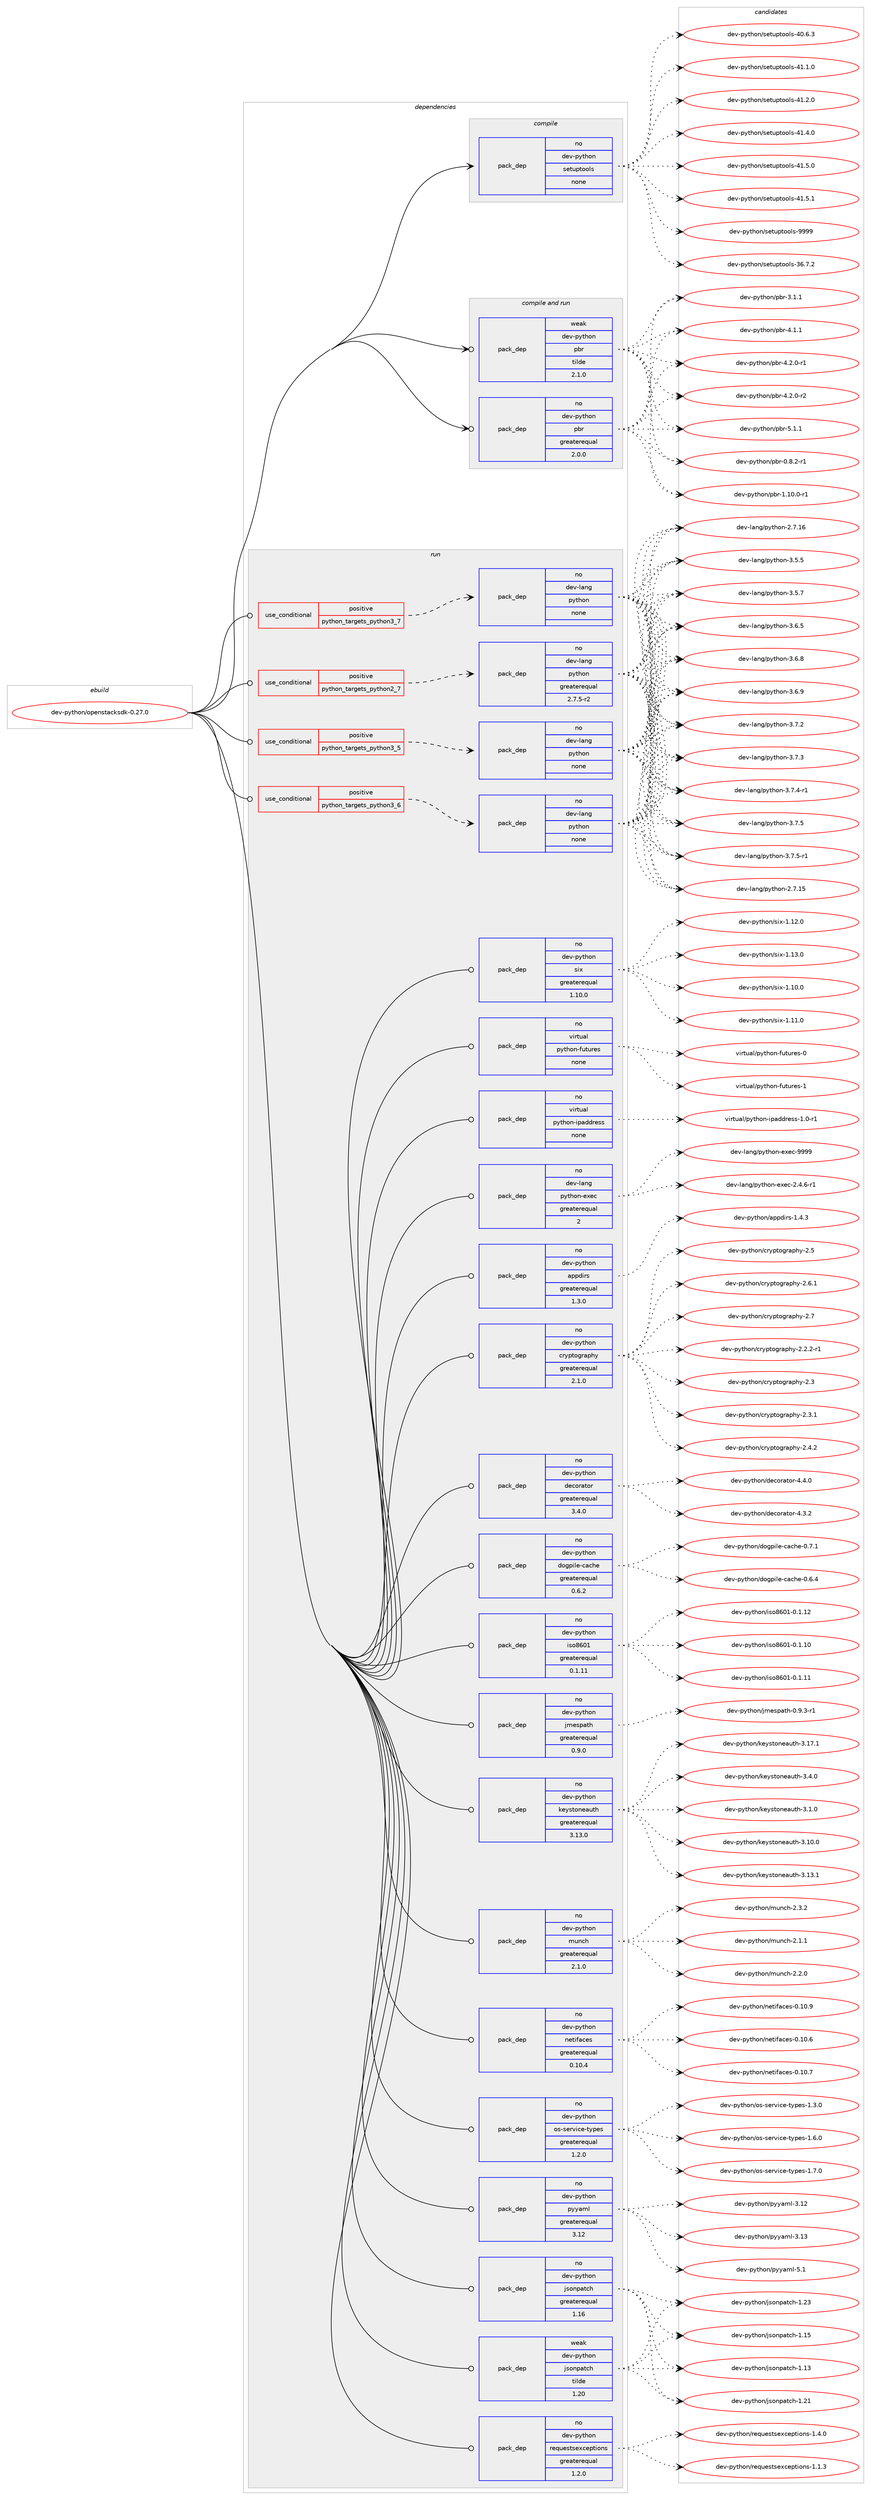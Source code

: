 digraph prolog {

# *************
# Graph options
# *************

newrank=true;
concentrate=true;
compound=true;
graph [rankdir=LR,fontname=Helvetica,fontsize=10,ranksep=1.5];#, ranksep=2.5, nodesep=0.2];
edge  [arrowhead=vee];
node  [fontname=Helvetica,fontsize=10];

# **********
# The ebuild
# **********

subgraph cluster_leftcol {
color=gray;
rank=same;
label=<<i>ebuild</i>>;
id [label="dev-python/openstacksdk-0.27.0", color=red, width=4, href="../dev-python/openstacksdk-0.27.0.svg"];
}

# ****************
# The dependencies
# ****************

subgraph cluster_midcol {
color=gray;
label=<<i>dependencies</i>>;
subgraph cluster_compile {
fillcolor="#eeeeee";
style=filled;
label=<<i>compile</i>>;
subgraph pack462633 {
dependency618039 [label=<<TABLE BORDER="0" CELLBORDER="1" CELLSPACING="0" CELLPADDING="4" WIDTH="220"><TR><TD ROWSPAN="6" CELLPADDING="30">pack_dep</TD></TR><TR><TD WIDTH="110">no</TD></TR><TR><TD>dev-python</TD></TR><TR><TD>setuptools</TD></TR><TR><TD>none</TD></TR><TR><TD></TD></TR></TABLE>>, shape=none, color=blue];
}
id:e -> dependency618039:w [weight=20,style="solid",arrowhead="vee"];
}
subgraph cluster_compileandrun {
fillcolor="#eeeeee";
style=filled;
label=<<i>compile and run</i>>;
subgraph pack462634 {
dependency618040 [label=<<TABLE BORDER="0" CELLBORDER="1" CELLSPACING="0" CELLPADDING="4" WIDTH="220"><TR><TD ROWSPAN="6" CELLPADDING="30">pack_dep</TD></TR><TR><TD WIDTH="110">no</TD></TR><TR><TD>dev-python</TD></TR><TR><TD>pbr</TD></TR><TR><TD>greaterequal</TD></TR><TR><TD>2.0.0</TD></TR></TABLE>>, shape=none, color=blue];
}
id:e -> dependency618040:w [weight=20,style="solid",arrowhead="odotvee"];
subgraph pack462635 {
dependency618041 [label=<<TABLE BORDER="0" CELLBORDER="1" CELLSPACING="0" CELLPADDING="4" WIDTH="220"><TR><TD ROWSPAN="6" CELLPADDING="30">pack_dep</TD></TR><TR><TD WIDTH="110">weak</TD></TR><TR><TD>dev-python</TD></TR><TR><TD>pbr</TD></TR><TR><TD>tilde</TD></TR><TR><TD>2.1.0</TD></TR></TABLE>>, shape=none, color=blue];
}
id:e -> dependency618041:w [weight=20,style="solid",arrowhead="odotvee"];
}
subgraph cluster_run {
fillcolor="#eeeeee";
style=filled;
label=<<i>run</i>>;
subgraph cond143598 {
dependency618042 [label=<<TABLE BORDER="0" CELLBORDER="1" CELLSPACING="0" CELLPADDING="4"><TR><TD ROWSPAN="3" CELLPADDING="10">use_conditional</TD></TR><TR><TD>positive</TD></TR><TR><TD>python_targets_python2_7</TD></TR></TABLE>>, shape=none, color=red];
subgraph pack462636 {
dependency618043 [label=<<TABLE BORDER="0" CELLBORDER="1" CELLSPACING="0" CELLPADDING="4" WIDTH="220"><TR><TD ROWSPAN="6" CELLPADDING="30">pack_dep</TD></TR><TR><TD WIDTH="110">no</TD></TR><TR><TD>dev-lang</TD></TR><TR><TD>python</TD></TR><TR><TD>greaterequal</TD></TR><TR><TD>2.7.5-r2</TD></TR></TABLE>>, shape=none, color=blue];
}
dependency618042:e -> dependency618043:w [weight=20,style="dashed",arrowhead="vee"];
}
id:e -> dependency618042:w [weight=20,style="solid",arrowhead="odot"];
subgraph cond143599 {
dependency618044 [label=<<TABLE BORDER="0" CELLBORDER="1" CELLSPACING="0" CELLPADDING="4"><TR><TD ROWSPAN="3" CELLPADDING="10">use_conditional</TD></TR><TR><TD>positive</TD></TR><TR><TD>python_targets_python3_5</TD></TR></TABLE>>, shape=none, color=red];
subgraph pack462637 {
dependency618045 [label=<<TABLE BORDER="0" CELLBORDER="1" CELLSPACING="0" CELLPADDING="4" WIDTH="220"><TR><TD ROWSPAN="6" CELLPADDING="30">pack_dep</TD></TR><TR><TD WIDTH="110">no</TD></TR><TR><TD>dev-lang</TD></TR><TR><TD>python</TD></TR><TR><TD>none</TD></TR><TR><TD></TD></TR></TABLE>>, shape=none, color=blue];
}
dependency618044:e -> dependency618045:w [weight=20,style="dashed",arrowhead="vee"];
}
id:e -> dependency618044:w [weight=20,style="solid",arrowhead="odot"];
subgraph cond143600 {
dependency618046 [label=<<TABLE BORDER="0" CELLBORDER="1" CELLSPACING="0" CELLPADDING="4"><TR><TD ROWSPAN="3" CELLPADDING="10">use_conditional</TD></TR><TR><TD>positive</TD></TR><TR><TD>python_targets_python3_6</TD></TR></TABLE>>, shape=none, color=red];
subgraph pack462638 {
dependency618047 [label=<<TABLE BORDER="0" CELLBORDER="1" CELLSPACING="0" CELLPADDING="4" WIDTH="220"><TR><TD ROWSPAN="6" CELLPADDING="30">pack_dep</TD></TR><TR><TD WIDTH="110">no</TD></TR><TR><TD>dev-lang</TD></TR><TR><TD>python</TD></TR><TR><TD>none</TD></TR><TR><TD></TD></TR></TABLE>>, shape=none, color=blue];
}
dependency618046:e -> dependency618047:w [weight=20,style="dashed",arrowhead="vee"];
}
id:e -> dependency618046:w [weight=20,style="solid",arrowhead="odot"];
subgraph cond143601 {
dependency618048 [label=<<TABLE BORDER="0" CELLBORDER="1" CELLSPACING="0" CELLPADDING="4"><TR><TD ROWSPAN="3" CELLPADDING="10">use_conditional</TD></TR><TR><TD>positive</TD></TR><TR><TD>python_targets_python3_7</TD></TR></TABLE>>, shape=none, color=red];
subgraph pack462639 {
dependency618049 [label=<<TABLE BORDER="0" CELLBORDER="1" CELLSPACING="0" CELLPADDING="4" WIDTH="220"><TR><TD ROWSPAN="6" CELLPADDING="30">pack_dep</TD></TR><TR><TD WIDTH="110">no</TD></TR><TR><TD>dev-lang</TD></TR><TR><TD>python</TD></TR><TR><TD>none</TD></TR><TR><TD></TD></TR></TABLE>>, shape=none, color=blue];
}
dependency618048:e -> dependency618049:w [weight=20,style="dashed",arrowhead="vee"];
}
id:e -> dependency618048:w [weight=20,style="solid",arrowhead="odot"];
subgraph pack462640 {
dependency618050 [label=<<TABLE BORDER="0" CELLBORDER="1" CELLSPACING="0" CELLPADDING="4" WIDTH="220"><TR><TD ROWSPAN="6" CELLPADDING="30">pack_dep</TD></TR><TR><TD WIDTH="110">no</TD></TR><TR><TD>dev-lang</TD></TR><TR><TD>python-exec</TD></TR><TR><TD>greaterequal</TD></TR><TR><TD>2</TD></TR></TABLE>>, shape=none, color=blue];
}
id:e -> dependency618050:w [weight=20,style="solid",arrowhead="odot"];
subgraph pack462641 {
dependency618051 [label=<<TABLE BORDER="0" CELLBORDER="1" CELLSPACING="0" CELLPADDING="4" WIDTH="220"><TR><TD ROWSPAN="6" CELLPADDING="30">pack_dep</TD></TR><TR><TD WIDTH="110">no</TD></TR><TR><TD>dev-python</TD></TR><TR><TD>appdirs</TD></TR><TR><TD>greaterequal</TD></TR><TR><TD>1.3.0</TD></TR></TABLE>>, shape=none, color=blue];
}
id:e -> dependency618051:w [weight=20,style="solid",arrowhead="odot"];
subgraph pack462642 {
dependency618052 [label=<<TABLE BORDER="0" CELLBORDER="1" CELLSPACING="0" CELLPADDING="4" WIDTH="220"><TR><TD ROWSPAN="6" CELLPADDING="30">pack_dep</TD></TR><TR><TD WIDTH="110">no</TD></TR><TR><TD>dev-python</TD></TR><TR><TD>cryptography</TD></TR><TR><TD>greaterequal</TD></TR><TR><TD>2.1.0</TD></TR></TABLE>>, shape=none, color=blue];
}
id:e -> dependency618052:w [weight=20,style="solid",arrowhead="odot"];
subgraph pack462643 {
dependency618053 [label=<<TABLE BORDER="0" CELLBORDER="1" CELLSPACING="0" CELLPADDING="4" WIDTH="220"><TR><TD ROWSPAN="6" CELLPADDING="30">pack_dep</TD></TR><TR><TD WIDTH="110">no</TD></TR><TR><TD>dev-python</TD></TR><TR><TD>decorator</TD></TR><TR><TD>greaterequal</TD></TR><TR><TD>3.4.0</TD></TR></TABLE>>, shape=none, color=blue];
}
id:e -> dependency618053:w [weight=20,style="solid",arrowhead="odot"];
subgraph pack462644 {
dependency618054 [label=<<TABLE BORDER="0" CELLBORDER="1" CELLSPACING="0" CELLPADDING="4" WIDTH="220"><TR><TD ROWSPAN="6" CELLPADDING="30">pack_dep</TD></TR><TR><TD WIDTH="110">no</TD></TR><TR><TD>dev-python</TD></TR><TR><TD>dogpile-cache</TD></TR><TR><TD>greaterequal</TD></TR><TR><TD>0.6.2</TD></TR></TABLE>>, shape=none, color=blue];
}
id:e -> dependency618054:w [weight=20,style="solid",arrowhead="odot"];
subgraph pack462645 {
dependency618055 [label=<<TABLE BORDER="0" CELLBORDER="1" CELLSPACING="0" CELLPADDING="4" WIDTH="220"><TR><TD ROWSPAN="6" CELLPADDING="30">pack_dep</TD></TR><TR><TD WIDTH="110">no</TD></TR><TR><TD>dev-python</TD></TR><TR><TD>iso8601</TD></TR><TR><TD>greaterequal</TD></TR><TR><TD>0.1.11</TD></TR></TABLE>>, shape=none, color=blue];
}
id:e -> dependency618055:w [weight=20,style="solid",arrowhead="odot"];
subgraph pack462646 {
dependency618056 [label=<<TABLE BORDER="0" CELLBORDER="1" CELLSPACING="0" CELLPADDING="4" WIDTH="220"><TR><TD ROWSPAN="6" CELLPADDING="30">pack_dep</TD></TR><TR><TD WIDTH="110">no</TD></TR><TR><TD>dev-python</TD></TR><TR><TD>jmespath</TD></TR><TR><TD>greaterequal</TD></TR><TR><TD>0.9.0</TD></TR></TABLE>>, shape=none, color=blue];
}
id:e -> dependency618056:w [weight=20,style="solid",arrowhead="odot"];
subgraph pack462647 {
dependency618057 [label=<<TABLE BORDER="0" CELLBORDER="1" CELLSPACING="0" CELLPADDING="4" WIDTH="220"><TR><TD ROWSPAN="6" CELLPADDING="30">pack_dep</TD></TR><TR><TD WIDTH="110">no</TD></TR><TR><TD>dev-python</TD></TR><TR><TD>jsonpatch</TD></TR><TR><TD>greaterequal</TD></TR><TR><TD>1.16</TD></TR></TABLE>>, shape=none, color=blue];
}
id:e -> dependency618057:w [weight=20,style="solid",arrowhead="odot"];
subgraph pack462648 {
dependency618058 [label=<<TABLE BORDER="0" CELLBORDER="1" CELLSPACING="0" CELLPADDING="4" WIDTH="220"><TR><TD ROWSPAN="6" CELLPADDING="30">pack_dep</TD></TR><TR><TD WIDTH="110">no</TD></TR><TR><TD>dev-python</TD></TR><TR><TD>keystoneauth</TD></TR><TR><TD>greaterequal</TD></TR><TR><TD>3.13.0</TD></TR></TABLE>>, shape=none, color=blue];
}
id:e -> dependency618058:w [weight=20,style="solid",arrowhead="odot"];
subgraph pack462649 {
dependency618059 [label=<<TABLE BORDER="0" CELLBORDER="1" CELLSPACING="0" CELLPADDING="4" WIDTH="220"><TR><TD ROWSPAN="6" CELLPADDING="30">pack_dep</TD></TR><TR><TD WIDTH="110">no</TD></TR><TR><TD>dev-python</TD></TR><TR><TD>munch</TD></TR><TR><TD>greaterequal</TD></TR><TR><TD>2.1.0</TD></TR></TABLE>>, shape=none, color=blue];
}
id:e -> dependency618059:w [weight=20,style="solid",arrowhead="odot"];
subgraph pack462650 {
dependency618060 [label=<<TABLE BORDER="0" CELLBORDER="1" CELLSPACING="0" CELLPADDING="4" WIDTH="220"><TR><TD ROWSPAN="6" CELLPADDING="30">pack_dep</TD></TR><TR><TD WIDTH="110">no</TD></TR><TR><TD>dev-python</TD></TR><TR><TD>netifaces</TD></TR><TR><TD>greaterequal</TD></TR><TR><TD>0.10.4</TD></TR></TABLE>>, shape=none, color=blue];
}
id:e -> dependency618060:w [weight=20,style="solid",arrowhead="odot"];
subgraph pack462651 {
dependency618061 [label=<<TABLE BORDER="0" CELLBORDER="1" CELLSPACING="0" CELLPADDING="4" WIDTH="220"><TR><TD ROWSPAN="6" CELLPADDING="30">pack_dep</TD></TR><TR><TD WIDTH="110">no</TD></TR><TR><TD>dev-python</TD></TR><TR><TD>os-service-types</TD></TR><TR><TD>greaterequal</TD></TR><TR><TD>1.2.0</TD></TR></TABLE>>, shape=none, color=blue];
}
id:e -> dependency618061:w [weight=20,style="solid",arrowhead="odot"];
subgraph pack462652 {
dependency618062 [label=<<TABLE BORDER="0" CELLBORDER="1" CELLSPACING="0" CELLPADDING="4" WIDTH="220"><TR><TD ROWSPAN="6" CELLPADDING="30">pack_dep</TD></TR><TR><TD WIDTH="110">no</TD></TR><TR><TD>dev-python</TD></TR><TR><TD>pyyaml</TD></TR><TR><TD>greaterequal</TD></TR><TR><TD>3.12</TD></TR></TABLE>>, shape=none, color=blue];
}
id:e -> dependency618062:w [weight=20,style="solid",arrowhead="odot"];
subgraph pack462653 {
dependency618063 [label=<<TABLE BORDER="0" CELLBORDER="1" CELLSPACING="0" CELLPADDING="4" WIDTH="220"><TR><TD ROWSPAN="6" CELLPADDING="30">pack_dep</TD></TR><TR><TD WIDTH="110">no</TD></TR><TR><TD>dev-python</TD></TR><TR><TD>requestsexceptions</TD></TR><TR><TD>greaterequal</TD></TR><TR><TD>1.2.0</TD></TR></TABLE>>, shape=none, color=blue];
}
id:e -> dependency618063:w [weight=20,style="solid",arrowhead="odot"];
subgraph pack462654 {
dependency618064 [label=<<TABLE BORDER="0" CELLBORDER="1" CELLSPACING="0" CELLPADDING="4" WIDTH="220"><TR><TD ROWSPAN="6" CELLPADDING="30">pack_dep</TD></TR><TR><TD WIDTH="110">no</TD></TR><TR><TD>dev-python</TD></TR><TR><TD>six</TD></TR><TR><TD>greaterequal</TD></TR><TR><TD>1.10.0</TD></TR></TABLE>>, shape=none, color=blue];
}
id:e -> dependency618064:w [weight=20,style="solid",arrowhead="odot"];
subgraph pack462655 {
dependency618065 [label=<<TABLE BORDER="0" CELLBORDER="1" CELLSPACING="0" CELLPADDING="4" WIDTH="220"><TR><TD ROWSPAN="6" CELLPADDING="30">pack_dep</TD></TR><TR><TD WIDTH="110">no</TD></TR><TR><TD>virtual</TD></TR><TR><TD>python-futures</TD></TR><TR><TD>none</TD></TR><TR><TD></TD></TR></TABLE>>, shape=none, color=blue];
}
id:e -> dependency618065:w [weight=20,style="solid",arrowhead="odot"];
subgraph pack462656 {
dependency618066 [label=<<TABLE BORDER="0" CELLBORDER="1" CELLSPACING="0" CELLPADDING="4" WIDTH="220"><TR><TD ROWSPAN="6" CELLPADDING="30">pack_dep</TD></TR><TR><TD WIDTH="110">no</TD></TR><TR><TD>virtual</TD></TR><TR><TD>python-ipaddress</TD></TR><TR><TD>none</TD></TR><TR><TD></TD></TR></TABLE>>, shape=none, color=blue];
}
id:e -> dependency618066:w [weight=20,style="solid",arrowhead="odot"];
subgraph pack462657 {
dependency618067 [label=<<TABLE BORDER="0" CELLBORDER="1" CELLSPACING="0" CELLPADDING="4" WIDTH="220"><TR><TD ROWSPAN="6" CELLPADDING="30">pack_dep</TD></TR><TR><TD WIDTH="110">weak</TD></TR><TR><TD>dev-python</TD></TR><TR><TD>jsonpatch</TD></TR><TR><TD>tilde</TD></TR><TR><TD>1.20</TD></TR></TABLE>>, shape=none, color=blue];
}
id:e -> dependency618067:w [weight=20,style="solid",arrowhead="odot"];
}
}

# **************
# The candidates
# **************

subgraph cluster_choices {
rank=same;
color=gray;
label=<<i>candidates</i>>;

subgraph choice462633 {
color=black;
nodesep=1;
choice100101118451121211161041111104711510111611711211611111110811545515446554650 [label="dev-python/setuptools-36.7.2", color=red, width=4,href="../dev-python/setuptools-36.7.2.svg"];
choice100101118451121211161041111104711510111611711211611111110811545524846544651 [label="dev-python/setuptools-40.6.3", color=red, width=4,href="../dev-python/setuptools-40.6.3.svg"];
choice100101118451121211161041111104711510111611711211611111110811545524946494648 [label="dev-python/setuptools-41.1.0", color=red, width=4,href="../dev-python/setuptools-41.1.0.svg"];
choice100101118451121211161041111104711510111611711211611111110811545524946504648 [label="dev-python/setuptools-41.2.0", color=red, width=4,href="../dev-python/setuptools-41.2.0.svg"];
choice100101118451121211161041111104711510111611711211611111110811545524946524648 [label="dev-python/setuptools-41.4.0", color=red, width=4,href="../dev-python/setuptools-41.4.0.svg"];
choice100101118451121211161041111104711510111611711211611111110811545524946534648 [label="dev-python/setuptools-41.5.0", color=red, width=4,href="../dev-python/setuptools-41.5.0.svg"];
choice100101118451121211161041111104711510111611711211611111110811545524946534649 [label="dev-python/setuptools-41.5.1", color=red, width=4,href="../dev-python/setuptools-41.5.1.svg"];
choice10010111845112121116104111110471151011161171121161111111081154557575757 [label="dev-python/setuptools-9999", color=red, width=4,href="../dev-python/setuptools-9999.svg"];
dependency618039:e -> choice100101118451121211161041111104711510111611711211611111110811545515446554650:w [style=dotted,weight="100"];
dependency618039:e -> choice100101118451121211161041111104711510111611711211611111110811545524846544651:w [style=dotted,weight="100"];
dependency618039:e -> choice100101118451121211161041111104711510111611711211611111110811545524946494648:w [style=dotted,weight="100"];
dependency618039:e -> choice100101118451121211161041111104711510111611711211611111110811545524946504648:w [style=dotted,weight="100"];
dependency618039:e -> choice100101118451121211161041111104711510111611711211611111110811545524946524648:w [style=dotted,weight="100"];
dependency618039:e -> choice100101118451121211161041111104711510111611711211611111110811545524946534648:w [style=dotted,weight="100"];
dependency618039:e -> choice100101118451121211161041111104711510111611711211611111110811545524946534649:w [style=dotted,weight="100"];
dependency618039:e -> choice10010111845112121116104111110471151011161171121161111111081154557575757:w [style=dotted,weight="100"];
}
subgraph choice462634 {
color=black;
nodesep=1;
choice1001011184511212111610411111047112981144548465646504511449 [label="dev-python/pbr-0.8.2-r1", color=red, width=4,href="../dev-python/pbr-0.8.2-r1.svg"];
choice100101118451121211161041111104711298114454946494846484511449 [label="dev-python/pbr-1.10.0-r1", color=red, width=4,href="../dev-python/pbr-1.10.0-r1.svg"];
choice100101118451121211161041111104711298114455146494649 [label="dev-python/pbr-3.1.1", color=red, width=4,href="../dev-python/pbr-3.1.1.svg"];
choice100101118451121211161041111104711298114455246494649 [label="dev-python/pbr-4.1.1", color=red, width=4,href="../dev-python/pbr-4.1.1.svg"];
choice1001011184511212111610411111047112981144552465046484511449 [label="dev-python/pbr-4.2.0-r1", color=red, width=4,href="../dev-python/pbr-4.2.0-r1.svg"];
choice1001011184511212111610411111047112981144552465046484511450 [label="dev-python/pbr-4.2.0-r2", color=red, width=4,href="../dev-python/pbr-4.2.0-r2.svg"];
choice100101118451121211161041111104711298114455346494649 [label="dev-python/pbr-5.1.1", color=red, width=4,href="../dev-python/pbr-5.1.1.svg"];
dependency618040:e -> choice1001011184511212111610411111047112981144548465646504511449:w [style=dotted,weight="100"];
dependency618040:e -> choice100101118451121211161041111104711298114454946494846484511449:w [style=dotted,weight="100"];
dependency618040:e -> choice100101118451121211161041111104711298114455146494649:w [style=dotted,weight="100"];
dependency618040:e -> choice100101118451121211161041111104711298114455246494649:w [style=dotted,weight="100"];
dependency618040:e -> choice1001011184511212111610411111047112981144552465046484511449:w [style=dotted,weight="100"];
dependency618040:e -> choice1001011184511212111610411111047112981144552465046484511450:w [style=dotted,weight="100"];
dependency618040:e -> choice100101118451121211161041111104711298114455346494649:w [style=dotted,weight="100"];
}
subgraph choice462635 {
color=black;
nodesep=1;
choice1001011184511212111610411111047112981144548465646504511449 [label="dev-python/pbr-0.8.2-r1", color=red, width=4,href="../dev-python/pbr-0.8.2-r1.svg"];
choice100101118451121211161041111104711298114454946494846484511449 [label="dev-python/pbr-1.10.0-r1", color=red, width=4,href="../dev-python/pbr-1.10.0-r1.svg"];
choice100101118451121211161041111104711298114455146494649 [label="dev-python/pbr-3.1.1", color=red, width=4,href="../dev-python/pbr-3.1.1.svg"];
choice100101118451121211161041111104711298114455246494649 [label="dev-python/pbr-4.1.1", color=red, width=4,href="../dev-python/pbr-4.1.1.svg"];
choice1001011184511212111610411111047112981144552465046484511449 [label="dev-python/pbr-4.2.0-r1", color=red, width=4,href="../dev-python/pbr-4.2.0-r1.svg"];
choice1001011184511212111610411111047112981144552465046484511450 [label="dev-python/pbr-4.2.0-r2", color=red, width=4,href="../dev-python/pbr-4.2.0-r2.svg"];
choice100101118451121211161041111104711298114455346494649 [label="dev-python/pbr-5.1.1", color=red, width=4,href="../dev-python/pbr-5.1.1.svg"];
dependency618041:e -> choice1001011184511212111610411111047112981144548465646504511449:w [style=dotted,weight="100"];
dependency618041:e -> choice100101118451121211161041111104711298114454946494846484511449:w [style=dotted,weight="100"];
dependency618041:e -> choice100101118451121211161041111104711298114455146494649:w [style=dotted,weight="100"];
dependency618041:e -> choice100101118451121211161041111104711298114455246494649:w [style=dotted,weight="100"];
dependency618041:e -> choice1001011184511212111610411111047112981144552465046484511449:w [style=dotted,weight="100"];
dependency618041:e -> choice1001011184511212111610411111047112981144552465046484511450:w [style=dotted,weight="100"];
dependency618041:e -> choice100101118451121211161041111104711298114455346494649:w [style=dotted,weight="100"];
}
subgraph choice462636 {
color=black;
nodesep=1;
choice10010111845108971101034711212111610411111045504655464953 [label="dev-lang/python-2.7.15", color=red, width=4,href="../dev-lang/python-2.7.15.svg"];
choice10010111845108971101034711212111610411111045504655464954 [label="dev-lang/python-2.7.16", color=red, width=4,href="../dev-lang/python-2.7.16.svg"];
choice100101118451089711010347112121116104111110455146534653 [label="dev-lang/python-3.5.5", color=red, width=4,href="../dev-lang/python-3.5.5.svg"];
choice100101118451089711010347112121116104111110455146534655 [label="dev-lang/python-3.5.7", color=red, width=4,href="../dev-lang/python-3.5.7.svg"];
choice100101118451089711010347112121116104111110455146544653 [label="dev-lang/python-3.6.5", color=red, width=4,href="../dev-lang/python-3.6.5.svg"];
choice100101118451089711010347112121116104111110455146544656 [label="dev-lang/python-3.6.8", color=red, width=4,href="../dev-lang/python-3.6.8.svg"];
choice100101118451089711010347112121116104111110455146544657 [label="dev-lang/python-3.6.9", color=red, width=4,href="../dev-lang/python-3.6.9.svg"];
choice100101118451089711010347112121116104111110455146554650 [label="dev-lang/python-3.7.2", color=red, width=4,href="../dev-lang/python-3.7.2.svg"];
choice100101118451089711010347112121116104111110455146554651 [label="dev-lang/python-3.7.3", color=red, width=4,href="../dev-lang/python-3.7.3.svg"];
choice1001011184510897110103471121211161041111104551465546524511449 [label="dev-lang/python-3.7.4-r1", color=red, width=4,href="../dev-lang/python-3.7.4-r1.svg"];
choice100101118451089711010347112121116104111110455146554653 [label="dev-lang/python-3.7.5", color=red, width=4,href="../dev-lang/python-3.7.5.svg"];
choice1001011184510897110103471121211161041111104551465546534511449 [label="dev-lang/python-3.7.5-r1", color=red, width=4,href="../dev-lang/python-3.7.5-r1.svg"];
dependency618043:e -> choice10010111845108971101034711212111610411111045504655464953:w [style=dotted,weight="100"];
dependency618043:e -> choice10010111845108971101034711212111610411111045504655464954:w [style=dotted,weight="100"];
dependency618043:e -> choice100101118451089711010347112121116104111110455146534653:w [style=dotted,weight="100"];
dependency618043:e -> choice100101118451089711010347112121116104111110455146534655:w [style=dotted,weight="100"];
dependency618043:e -> choice100101118451089711010347112121116104111110455146544653:w [style=dotted,weight="100"];
dependency618043:e -> choice100101118451089711010347112121116104111110455146544656:w [style=dotted,weight="100"];
dependency618043:e -> choice100101118451089711010347112121116104111110455146544657:w [style=dotted,weight="100"];
dependency618043:e -> choice100101118451089711010347112121116104111110455146554650:w [style=dotted,weight="100"];
dependency618043:e -> choice100101118451089711010347112121116104111110455146554651:w [style=dotted,weight="100"];
dependency618043:e -> choice1001011184510897110103471121211161041111104551465546524511449:w [style=dotted,weight="100"];
dependency618043:e -> choice100101118451089711010347112121116104111110455146554653:w [style=dotted,weight="100"];
dependency618043:e -> choice1001011184510897110103471121211161041111104551465546534511449:w [style=dotted,weight="100"];
}
subgraph choice462637 {
color=black;
nodesep=1;
choice10010111845108971101034711212111610411111045504655464953 [label="dev-lang/python-2.7.15", color=red, width=4,href="../dev-lang/python-2.7.15.svg"];
choice10010111845108971101034711212111610411111045504655464954 [label="dev-lang/python-2.7.16", color=red, width=4,href="../dev-lang/python-2.7.16.svg"];
choice100101118451089711010347112121116104111110455146534653 [label="dev-lang/python-3.5.5", color=red, width=4,href="../dev-lang/python-3.5.5.svg"];
choice100101118451089711010347112121116104111110455146534655 [label="dev-lang/python-3.5.7", color=red, width=4,href="../dev-lang/python-3.5.7.svg"];
choice100101118451089711010347112121116104111110455146544653 [label="dev-lang/python-3.6.5", color=red, width=4,href="../dev-lang/python-3.6.5.svg"];
choice100101118451089711010347112121116104111110455146544656 [label="dev-lang/python-3.6.8", color=red, width=4,href="../dev-lang/python-3.6.8.svg"];
choice100101118451089711010347112121116104111110455146544657 [label="dev-lang/python-3.6.9", color=red, width=4,href="../dev-lang/python-3.6.9.svg"];
choice100101118451089711010347112121116104111110455146554650 [label="dev-lang/python-3.7.2", color=red, width=4,href="../dev-lang/python-3.7.2.svg"];
choice100101118451089711010347112121116104111110455146554651 [label="dev-lang/python-3.7.3", color=red, width=4,href="../dev-lang/python-3.7.3.svg"];
choice1001011184510897110103471121211161041111104551465546524511449 [label="dev-lang/python-3.7.4-r1", color=red, width=4,href="../dev-lang/python-3.7.4-r1.svg"];
choice100101118451089711010347112121116104111110455146554653 [label="dev-lang/python-3.7.5", color=red, width=4,href="../dev-lang/python-3.7.5.svg"];
choice1001011184510897110103471121211161041111104551465546534511449 [label="dev-lang/python-3.7.5-r1", color=red, width=4,href="../dev-lang/python-3.7.5-r1.svg"];
dependency618045:e -> choice10010111845108971101034711212111610411111045504655464953:w [style=dotted,weight="100"];
dependency618045:e -> choice10010111845108971101034711212111610411111045504655464954:w [style=dotted,weight="100"];
dependency618045:e -> choice100101118451089711010347112121116104111110455146534653:w [style=dotted,weight="100"];
dependency618045:e -> choice100101118451089711010347112121116104111110455146534655:w [style=dotted,weight="100"];
dependency618045:e -> choice100101118451089711010347112121116104111110455146544653:w [style=dotted,weight="100"];
dependency618045:e -> choice100101118451089711010347112121116104111110455146544656:w [style=dotted,weight="100"];
dependency618045:e -> choice100101118451089711010347112121116104111110455146544657:w [style=dotted,weight="100"];
dependency618045:e -> choice100101118451089711010347112121116104111110455146554650:w [style=dotted,weight="100"];
dependency618045:e -> choice100101118451089711010347112121116104111110455146554651:w [style=dotted,weight="100"];
dependency618045:e -> choice1001011184510897110103471121211161041111104551465546524511449:w [style=dotted,weight="100"];
dependency618045:e -> choice100101118451089711010347112121116104111110455146554653:w [style=dotted,weight="100"];
dependency618045:e -> choice1001011184510897110103471121211161041111104551465546534511449:w [style=dotted,weight="100"];
}
subgraph choice462638 {
color=black;
nodesep=1;
choice10010111845108971101034711212111610411111045504655464953 [label="dev-lang/python-2.7.15", color=red, width=4,href="../dev-lang/python-2.7.15.svg"];
choice10010111845108971101034711212111610411111045504655464954 [label="dev-lang/python-2.7.16", color=red, width=4,href="../dev-lang/python-2.7.16.svg"];
choice100101118451089711010347112121116104111110455146534653 [label="dev-lang/python-3.5.5", color=red, width=4,href="../dev-lang/python-3.5.5.svg"];
choice100101118451089711010347112121116104111110455146534655 [label="dev-lang/python-3.5.7", color=red, width=4,href="../dev-lang/python-3.5.7.svg"];
choice100101118451089711010347112121116104111110455146544653 [label="dev-lang/python-3.6.5", color=red, width=4,href="../dev-lang/python-3.6.5.svg"];
choice100101118451089711010347112121116104111110455146544656 [label="dev-lang/python-3.6.8", color=red, width=4,href="../dev-lang/python-3.6.8.svg"];
choice100101118451089711010347112121116104111110455146544657 [label="dev-lang/python-3.6.9", color=red, width=4,href="../dev-lang/python-3.6.9.svg"];
choice100101118451089711010347112121116104111110455146554650 [label="dev-lang/python-3.7.2", color=red, width=4,href="../dev-lang/python-3.7.2.svg"];
choice100101118451089711010347112121116104111110455146554651 [label="dev-lang/python-3.7.3", color=red, width=4,href="../dev-lang/python-3.7.3.svg"];
choice1001011184510897110103471121211161041111104551465546524511449 [label="dev-lang/python-3.7.4-r1", color=red, width=4,href="../dev-lang/python-3.7.4-r1.svg"];
choice100101118451089711010347112121116104111110455146554653 [label="dev-lang/python-3.7.5", color=red, width=4,href="../dev-lang/python-3.7.5.svg"];
choice1001011184510897110103471121211161041111104551465546534511449 [label="dev-lang/python-3.7.5-r1", color=red, width=4,href="../dev-lang/python-3.7.5-r1.svg"];
dependency618047:e -> choice10010111845108971101034711212111610411111045504655464953:w [style=dotted,weight="100"];
dependency618047:e -> choice10010111845108971101034711212111610411111045504655464954:w [style=dotted,weight="100"];
dependency618047:e -> choice100101118451089711010347112121116104111110455146534653:w [style=dotted,weight="100"];
dependency618047:e -> choice100101118451089711010347112121116104111110455146534655:w [style=dotted,weight="100"];
dependency618047:e -> choice100101118451089711010347112121116104111110455146544653:w [style=dotted,weight="100"];
dependency618047:e -> choice100101118451089711010347112121116104111110455146544656:w [style=dotted,weight="100"];
dependency618047:e -> choice100101118451089711010347112121116104111110455146544657:w [style=dotted,weight="100"];
dependency618047:e -> choice100101118451089711010347112121116104111110455146554650:w [style=dotted,weight="100"];
dependency618047:e -> choice100101118451089711010347112121116104111110455146554651:w [style=dotted,weight="100"];
dependency618047:e -> choice1001011184510897110103471121211161041111104551465546524511449:w [style=dotted,weight="100"];
dependency618047:e -> choice100101118451089711010347112121116104111110455146554653:w [style=dotted,weight="100"];
dependency618047:e -> choice1001011184510897110103471121211161041111104551465546534511449:w [style=dotted,weight="100"];
}
subgraph choice462639 {
color=black;
nodesep=1;
choice10010111845108971101034711212111610411111045504655464953 [label="dev-lang/python-2.7.15", color=red, width=4,href="../dev-lang/python-2.7.15.svg"];
choice10010111845108971101034711212111610411111045504655464954 [label="dev-lang/python-2.7.16", color=red, width=4,href="../dev-lang/python-2.7.16.svg"];
choice100101118451089711010347112121116104111110455146534653 [label="dev-lang/python-3.5.5", color=red, width=4,href="../dev-lang/python-3.5.5.svg"];
choice100101118451089711010347112121116104111110455146534655 [label="dev-lang/python-3.5.7", color=red, width=4,href="../dev-lang/python-3.5.7.svg"];
choice100101118451089711010347112121116104111110455146544653 [label="dev-lang/python-3.6.5", color=red, width=4,href="../dev-lang/python-3.6.5.svg"];
choice100101118451089711010347112121116104111110455146544656 [label="dev-lang/python-3.6.8", color=red, width=4,href="../dev-lang/python-3.6.8.svg"];
choice100101118451089711010347112121116104111110455146544657 [label="dev-lang/python-3.6.9", color=red, width=4,href="../dev-lang/python-3.6.9.svg"];
choice100101118451089711010347112121116104111110455146554650 [label="dev-lang/python-3.7.2", color=red, width=4,href="../dev-lang/python-3.7.2.svg"];
choice100101118451089711010347112121116104111110455146554651 [label="dev-lang/python-3.7.3", color=red, width=4,href="../dev-lang/python-3.7.3.svg"];
choice1001011184510897110103471121211161041111104551465546524511449 [label="dev-lang/python-3.7.4-r1", color=red, width=4,href="../dev-lang/python-3.7.4-r1.svg"];
choice100101118451089711010347112121116104111110455146554653 [label="dev-lang/python-3.7.5", color=red, width=4,href="../dev-lang/python-3.7.5.svg"];
choice1001011184510897110103471121211161041111104551465546534511449 [label="dev-lang/python-3.7.5-r1", color=red, width=4,href="../dev-lang/python-3.7.5-r1.svg"];
dependency618049:e -> choice10010111845108971101034711212111610411111045504655464953:w [style=dotted,weight="100"];
dependency618049:e -> choice10010111845108971101034711212111610411111045504655464954:w [style=dotted,weight="100"];
dependency618049:e -> choice100101118451089711010347112121116104111110455146534653:w [style=dotted,weight="100"];
dependency618049:e -> choice100101118451089711010347112121116104111110455146534655:w [style=dotted,weight="100"];
dependency618049:e -> choice100101118451089711010347112121116104111110455146544653:w [style=dotted,weight="100"];
dependency618049:e -> choice100101118451089711010347112121116104111110455146544656:w [style=dotted,weight="100"];
dependency618049:e -> choice100101118451089711010347112121116104111110455146544657:w [style=dotted,weight="100"];
dependency618049:e -> choice100101118451089711010347112121116104111110455146554650:w [style=dotted,weight="100"];
dependency618049:e -> choice100101118451089711010347112121116104111110455146554651:w [style=dotted,weight="100"];
dependency618049:e -> choice1001011184510897110103471121211161041111104551465546524511449:w [style=dotted,weight="100"];
dependency618049:e -> choice100101118451089711010347112121116104111110455146554653:w [style=dotted,weight="100"];
dependency618049:e -> choice1001011184510897110103471121211161041111104551465546534511449:w [style=dotted,weight="100"];
}
subgraph choice462640 {
color=black;
nodesep=1;
choice10010111845108971101034711212111610411111045101120101994550465246544511449 [label="dev-lang/python-exec-2.4.6-r1", color=red, width=4,href="../dev-lang/python-exec-2.4.6-r1.svg"];
choice10010111845108971101034711212111610411111045101120101994557575757 [label="dev-lang/python-exec-9999", color=red, width=4,href="../dev-lang/python-exec-9999.svg"];
dependency618050:e -> choice10010111845108971101034711212111610411111045101120101994550465246544511449:w [style=dotted,weight="100"];
dependency618050:e -> choice10010111845108971101034711212111610411111045101120101994557575757:w [style=dotted,weight="100"];
}
subgraph choice462641 {
color=black;
nodesep=1;
choice100101118451121211161041111104797112112100105114115454946524651 [label="dev-python/appdirs-1.4.3", color=red, width=4,href="../dev-python/appdirs-1.4.3.svg"];
dependency618051:e -> choice100101118451121211161041111104797112112100105114115454946524651:w [style=dotted,weight="100"];
}
subgraph choice462642 {
color=black;
nodesep=1;
choice100101118451121211161041111104799114121112116111103114971121041214550465046504511449 [label="dev-python/cryptography-2.2.2-r1", color=red, width=4,href="../dev-python/cryptography-2.2.2-r1.svg"];
choice1001011184511212111610411111047991141211121161111031149711210412145504651 [label="dev-python/cryptography-2.3", color=red, width=4,href="../dev-python/cryptography-2.3.svg"];
choice10010111845112121116104111110479911412111211611110311497112104121455046514649 [label="dev-python/cryptography-2.3.1", color=red, width=4,href="../dev-python/cryptography-2.3.1.svg"];
choice10010111845112121116104111110479911412111211611110311497112104121455046524650 [label="dev-python/cryptography-2.4.2", color=red, width=4,href="../dev-python/cryptography-2.4.2.svg"];
choice1001011184511212111610411111047991141211121161111031149711210412145504653 [label="dev-python/cryptography-2.5", color=red, width=4,href="../dev-python/cryptography-2.5.svg"];
choice10010111845112121116104111110479911412111211611110311497112104121455046544649 [label="dev-python/cryptography-2.6.1", color=red, width=4,href="../dev-python/cryptography-2.6.1.svg"];
choice1001011184511212111610411111047991141211121161111031149711210412145504655 [label="dev-python/cryptography-2.7", color=red, width=4,href="../dev-python/cryptography-2.7.svg"];
dependency618052:e -> choice100101118451121211161041111104799114121112116111103114971121041214550465046504511449:w [style=dotted,weight="100"];
dependency618052:e -> choice1001011184511212111610411111047991141211121161111031149711210412145504651:w [style=dotted,weight="100"];
dependency618052:e -> choice10010111845112121116104111110479911412111211611110311497112104121455046514649:w [style=dotted,weight="100"];
dependency618052:e -> choice10010111845112121116104111110479911412111211611110311497112104121455046524650:w [style=dotted,weight="100"];
dependency618052:e -> choice1001011184511212111610411111047991141211121161111031149711210412145504653:w [style=dotted,weight="100"];
dependency618052:e -> choice10010111845112121116104111110479911412111211611110311497112104121455046544649:w [style=dotted,weight="100"];
dependency618052:e -> choice1001011184511212111610411111047991141211121161111031149711210412145504655:w [style=dotted,weight="100"];
}
subgraph choice462643 {
color=black;
nodesep=1;
choice10010111845112121116104111110471001019911111497116111114455246514650 [label="dev-python/decorator-4.3.2", color=red, width=4,href="../dev-python/decorator-4.3.2.svg"];
choice10010111845112121116104111110471001019911111497116111114455246524648 [label="dev-python/decorator-4.4.0", color=red, width=4,href="../dev-python/decorator-4.4.0.svg"];
dependency618053:e -> choice10010111845112121116104111110471001019911111497116111114455246514650:w [style=dotted,weight="100"];
dependency618053:e -> choice10010111845112121116104111110471001019911111497116111114455246524648:w [style=dotted,weight="100"];
}
subgraph choice462644 {
color=black;
nodesep=1;
choice100101118451121211161041111104710011110311210510810145999799104101454846544652 [label="dev-python/dogpile-cache-0.6.4", color=red, width=4,href="../dev-python/dogpile-cache-0.6.4.svg"];
choice100101118451121211161041111104710011110311210510810145999799104101454846554649 [label="dev-python/dogpile-cache-0.7.1", color=red, width=4,href="../dev-python/dogpile-cache-0.7.1.svg"];
dependency618054:e -> choice100101118451121211161041111104710011110311210510810145999799104101454846544652:w [style=dotted,weight="100"];
dependency618054:e -> choice100101118451121211161041111104710011110311210510810145999799104101454846554649:w [style=dotted,weight="100"];
}
subgraph choice462645 {
color=black;
nodesep=1;
choice10010111845112121116104111110471051151115654484945484649464948 [label="dev-python/iso8601-0.1.10", color=red, width=4,href="../dev-python/iso8601-0.1.10.svg"];
choice10010111845112121116104111110471051151115654484945484649464949 [label="dev-python/iso8601-0.1.11", color=red, width=4,href="../dev-python/iso8601-0.1.11.svg"];
choice10010111845112121116104111110471051151115654484945484649464950 [label="dev-python/iso8601-0.1.12", color=red, width=4,href="../dev-python/iso8601-0.1.12.svg"];
dependency618055:e -> choice10010111845112121116104111110471051151115654484945484649464948:w [style=dotted,weight="100"];
dependency618055:e -> choice10010111845112121116104111110471051151115654484945484649464949:w [style=dotted,weight="100"];
dependency618055:e -> choice10010111845112121116104111110471051151115654484945484649464950:w [style=dotted,weight="100"];
}
subgraph choice462646 {
color=black;
nodesep=1;
choice1001011184511212111610411111047106109101115112971161044548465746514511449 [label="dev-python/jmespath-0.9.3-r1", color=red, width=4,href="../dev-python/jmespath-0.9.3-r1.svg"];
dependency618056:e -> choice1001011184511212111610411111047106109101115112971161044548465746514511449:w [style=dotted,weight="100"];
}
subgraph choice462647 {
color=black;
nodesep=1;
choice100101118451121211161041111104710611511111011297116991044549464951 [label="dev-python/jsonpatch-1.13", color=red, width=4,href="../dev-python/jsonpatch-1.13.svg"];
choice100101118451121211161041111104710611511111011297116991044549464953 [label="dev-python/jsonpatch-1.15", color=red, width=4,href="../dev-python/jsonpatch-1.15.svg"];
choice100101118451121211161041111104710611511111011297116991044549465049 [label="dev-python/jsonpatch-1.21", color=red, width=4,href="../dev-python/jsonpatch-1.21.svg"];
choice100101118451121211161041111104710611511111011297116991044549465051 [label="dev-python/jsonpatch-1.23", color=red, width=4,href="../dev-python/jsonpatch-1.23.svg"];
dependency618057:e -> choice100101118451121211161041111104710611511111011297116991044549464951:w [style=dotted,weight="100"];
dependency618057:e -> choice100101118451121211161041111104710611511111011297116991044549464953:w [style=dotted,weight="100"];
dependency618057:e -> choice100101118451121211161041111104710611511111011297116991044549465049:w [style=dotted,weight="100"];
dependency618057:e -> choice100101118451121211161041111104710611511111011297116991044549465051:w [style=dotted,weight="100"];
}
subgraph choice462648 {
color=black;
nodesep=1;
choice100101118451121211161041111104710710112111511611111010197117116104455146494648 [label="dev-python/keystoneauth-3.1.0", color=red, width=4,href="../dev-python/keystoneauth-3.1.0.svg"];
choice10010111845112121116104111110471071011211151161111101019711711610445514649484648 [label="dev-python/keystoneauth-3.10.0", color=red, width=4,href="../dev-python/keystoneauth-3.10.0.svg"];
choice10010111845112121116104111110471071011211151161111101019711711610445514649514649 [label="dev-python/keystoneauth-3.13.1", color=red, width=4,href="../dev-python/keystoneauth-3.13.1.svg"];
choice10010111845112121116104111110471071011211151161111101019711711610445514649554649 [label="dev-python/keystoneauth-3.17.1", color=red, width=4,href="../dev-python/keystoneauth-3.17.1.svg"];
choice100101118451121211161041111104710710112111511611111010197117116104455146524648 [label="dev-python/keystoneauth-3.4.0", color=red, width=4,href="../dev-python/keystoneauth-3.4.0.svg"];
dependency618058:e -> choice100101118451121211161041111104710710112111511611111010197117116104455146494648:w [style=dotted,weight="100"];
dependency618058:e -> choice10010111845112121116104111110471071011211151161111101019711711610445514649484648:w [style=dotted,weight="100"];
dependency618058:e -> choice10010111845112121116104111110471071011211151161111101019711711610445514649514649:w [style=dotted,weight="100"];
dependency618058:e -> choice10010111845112121116104111110471071011211151161111101019711711610445514649554649:w [style=dotted,weight="100"];
dependency618058:e -> choice100101118451121211161041111104710710112111511611111010197117116104455146524648:w [style=dotted,weight="100"];
}
subgraph choice462649 {
color=black;
nodesep=1;
choice100101118451121211161041111104710911711099104455046494649 [label="dev-python/munch-2.1.1", color=red, width=4,href="../dev-python/munch-2.1.1.svg"];
choice100101118451121211161041111104710911711099104455046504648 [label="dev-python/munch-2.2.0", color=red, width=4,href="../dev-python/munch-2.2.0.svg"];
choice100101118451121211161041111104710911711099104455046514650 [label="dev-python/munch-2.3.2", color=red, width=4,href="../dev-python/munch-2.3.2.svg"];
dependency618059:e -> choice100101118451121211161041111104710911711099104455046494649:w [style=dotted,weight="100"];
dependency618059:e -> choice100101118451121211161041111104710911711099104455046504648:w [style=dotted,weight="100"];
dependency618059:e -> choice100101118451121211161041111104710911711099104455046514650:w [style=dotted,weight="100"];
}
subgraph choice462650 {
color=black;
nodesep=1;
choice1001011184511212111610411111047110101116105102979910111545484649484654 [label="dev-python/netifaces-0.10.6", color=red, width=4,href="../dev-python/netifaces-0.10.6.svg"];
choice1001011184511212111610411111047110101116105102979910111545484649484655 [label="dev-python/netifaces-0.10.7", color=red, width=4,href="../dev-python/netifaces-0.10.7.svg"];
choice1001011184511212111610411111047110101116105102979910111545484649484657 [label="dev-python/netifaces-0.10.9", color=red, width=4,href="../dev-python/netifaces-0.10.9.svg"];
dependency618060:e -> choice1001011184511212111610411111047110101116105102979910111545484649484654:w [style=dotted,weight="100"];
dependency618060:e -> choice1001011184511212111610411111047110101116105102979910111545484649484655:w [style=dotted,weight="100"];
dependency618060:e -> choice1001011184511212111610411111047110101116105102979910111545484649484657:w [style=dotted,weight="100"];
}
subgraph choice462651 {
color=black;
nodesep=1;
choice1001011184511212111610411111047111115451151011141181059910145116121112101115454946514648 [label="dev-python/os-service-types-1.3.0", color=red, width=4,href="../dev-python/os-service-types-1.3.0.svg"];
choice1001011184511212111610411111047111115451151011141181059910145116121112101115454946544648 [label="dev-python/os-service-types-1.6.0", color=red, width=4,href="../dev-python/os-service-types-1.6.0.svg"];
choice1001011184511212111610411111047111115451151011141181059910145116121112101115454946554648 [label="dev-python/os-service-types-1.7.0", color=red, width=4,href="../dev-python/os-service-types-1.7.0.svg"];
dependency618061:e -> choice1001011184511212111610411111047111115451151011141181059910145116121112101115454946514648:w [style=dotted,weight="100"];
dependency618061:e -> choice1001011184511212111610411111047111115451151011141181059910145116121112101115454946544648:w [style=dotted,weight="100"];
dependency618061:e -> choice1001011184511212111610411111047111115451151011141181059910145116121112101115454946554648:w [style=dotted,weight="100"];
}
subgraph choice462652 {
color=black;
nodesep=1;
choice1001011184511212111610411111047112121121971091084551464950 [label="dev-python/pyyaml-3.12", color=red, width=4,href="../dev-python/pyyaml-3.12.svg"];
choice1001011184511212111610411111047112121121971091084551464951 [label="dev-python/pyyaml-3.13", color=red, width=4,href="../dev-python/pyyaml-3.13.svg"];
choice10010111845112121116104111110471121211219710910845534649 [label="dev-python/pyyaml-5.1", color=red, width=4,href="../dev-python/pyyaml-5.1.svg"];
dependency618062:e -> choice1001011184511212111610411111047112121121971091084551464950:w [style=dotted,weight="100"];
dependency618062:e -> choice1001011184511212111610411111047112121121971091084551464951:w [style=dotted,weight="100"];
dependency618062:e -> choice10010111845112121116104111110471121211219710910845534649:w [style=dotted,weight="100"];
}
subgraph choice462653 {
color=black;
nodesep=1;
choice100101118451121211161041111104711410111311710111511611510112099101112116105111110115454946494651 [label="dev-python/requestsexceptions-1.1.3", color=red, width=4,href="../dev-python/requestsexceptions-1.1.3.svg"];
choice100101118451121211161041111104711410111311710111511611510112099101112116105111110115454946524648 [label="dev-python/requestsexceptions-1.4.0", color=red, width=4,href="../dev-python/requestsexceptions-1.4.0.svg"];
dependency618063:e -> choice100101118451121211161041111104711410111311710111511611510112099101112116105111110115454946494651:w [style=dotted,weight="100"];
dependency618063:e -> choice100101118451121211161041111104711410111311710111511611510112099101112116105111110115454946524648:w [style=dotted,weight="100"];
}
subgraph choice462654 {
color=black;
nodesep=1;
choice100101118451121211161041111104711510512045494649484648 [label="dev-python/six-1.10.0", color=red, width=4,href="../dev-python/six-1.10.0.svg"];
choice100101118451121211161041111104711510512045494649494648 [label="dev-python/six-1.11.0", color=red, width=4,href="../dev-python/six-1.11.0.svg"];
choice100101118451121211161041111104711510512045494649504648 [label="dev-python/six-1.12.0", color=red, width=4,href="../dev-python/six-1.12.0.svg"];
choice100101118451121211161041111104711510512045494649514648 [label="dev-python/six-1.13.0", color=red, width=4,href="../dev-python/six-1.13.0.svg"];
dependency618064:e -> choice100101118451121211161041111104711510512045494649484648:w [style=dotted,weight="100"];
dependency618064:e -> choice100101118451121211161041111104711510512045494649494648:w [style=dotted,weight="100"];
dependency618064:e -> choice100101118451121211161041111104711510512045494649504648:w [style=dotted,weight="100"];
dependency618064:e -> choice100101118451121211161041111104711510512045494649514648:w [style=dotted,weight="100"];
}
subgraph choice462655 {
color=black;
nodesep=1;
choice1181051141161179710847112121116104111110451021171161171141011154548 [label="virtual/python-futures-0", color=red, width=4,href="../virtual/python-futures-0.svg"];
choice1181051141161179710847112121116104111110451021171161171141011154549 [label="virtual/python-futures-1", color=red, width=4,href="../virtual/python-futures-1.svg"];
dependency618065:e -> choice1181051141161179710847112121116104111110451021171161171141011154548:w [style=dotted,weight="100"];
dependency618065:e -> choice1181051141161179710847112121116104111110451021171161171141011154549:w [style=dotted,weight="100"];
}
subgraph choice462656 {
color=black;
nodesep=1;
choice11810511411611797108471121211161041111104510511297100100114101115115454946484511449 [label="virtual/python-ipaddress-1.0-r1", color=red, width=4,href="../virtual/python-ipaddress-1.0-r1.svg"];
dependency618066:e -> choice11810511411611797108471121211161041111104510511297100100114101115115454946484511449:w [style=dotted,weight="100"];
}
subgraph choice462657 {
color=black;
nodesep=1;
choice100101118451121211161041111104710611511111011297116991044549464951 [label="dev-python/jsonpatch-1.13", color=red, width=4,href="../dev-python/jsonpatch-1.13.svg"];
choice100101118451121211161041111104710611511111011297116991044549464953 [label="dev-python/jsonpatch-1.15", color=red, width=4,href="../dev-python/jsonpatch-1.15.svg"];
choice100101118451121211161041111104710611511111011297116991044549465049 [label="dev-python/jsonpatch-1.21", color=red, width=4,href="../dev-python/jsonpatch-1.21.svg"];
choice100101118451121211161041111104710611511111011297116991044549465051 [label="dev-python/jsonpatch-1.23", color=red, width=4,href="../dev-python/jsonpatch-1.23.svg"];
dependency618067:e -> choice100101118451121211161041111104710611511111011297116991044549464951:w [style=dotted,weight="100"];
dependency618067:e -> choice100101118451121211161041111104710611511111011297116991044549464953:w [style=dotted,weight="100"];
dependency618067:e -> choice100101118451121211161041111104710611511111011297116991044549465049:w [style=dotted,weight="100"];
dependency618067:e -> choice100101118451121211161041111104710611511111011297116991044549465051:w [style=dotted,weight="100"];
}
}

}
